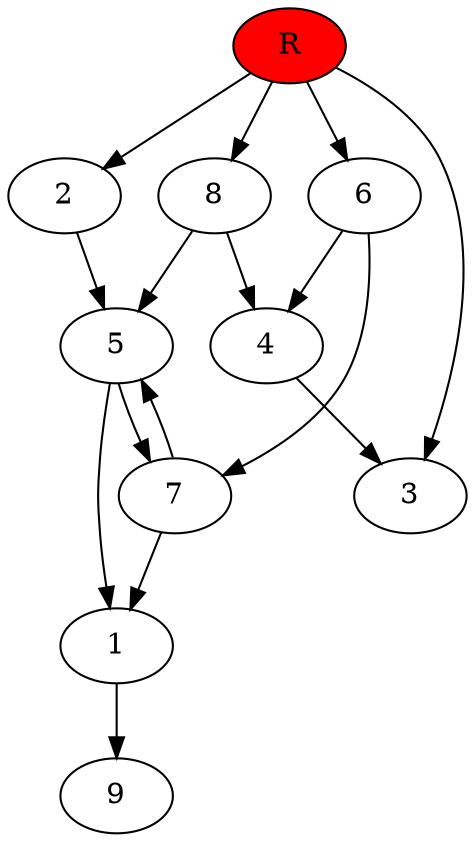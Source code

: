 digraph prb34215 {
	1
	2
	3
	4
	5
	6
	7
	8
	R [fillcolor="#ff0000" style=filled]
	1 -> 9
	2 -> 5
	4 -> 3
	5 -> 1
	5 -> 7
	6 -> 4
	6 -> 7
	7 -> 1
	7 -> 5
	8 -> 4
	8 -> 5
	R -> 2
	R -> 3
	R -> 6
	R -> 8
}
